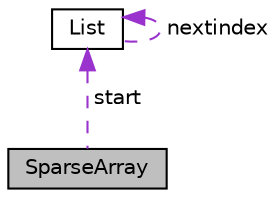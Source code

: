 digraph "SparseArray"
{
  edge [fontname="Helvetica",fontsize="10",labelfontname="Helvetica",labelfontsize="10"];
  node [fontname="Helvetica",fontsize="10",shape=record];
  Node1 [label="SparseArray",height=0.2,width=0.4,color="black", fillcolor="grey75", style="filled", fontcolor="black"];
  Node2 -> Node1 [dir="back",color="darkorchid3",fontsize="10",style="dashed",label=" start" ];
  Node2 [label="List",height=0.2,width=0.4,color="black", fillcolor="white", style="filled",URL="$classList.html"];
  Node2 -> Node2 [dir="back",color="darkorchid3",fontsize="10",style="dashed",label=" nextindex" ];
}
